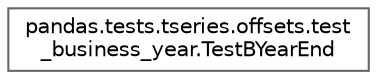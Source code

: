 digraph "Graphical Class Hierarchy"
{
 // LATEX_PDF_SIZE
  bgcolor="transparent";
  edge [fontname=Helvetica,fontsize=10,labelfontname=Helvetica,labelfontsize=10];
  node [fontname=Helvetica,fontsize=10,shape=box,height=0.2,width=0.4];
  rankdir="LR";
  Node0 [id="Node000000",label="pandas.tests.tseries.offsets.test\l_business_year.TestBYearEnd",height=0.2,width=0.4,color="grey40", fillcolor="white", style="filled",URL="$d5/d04/classpandas_1_1tests_1_1tseries_1_1offsets_1_1test__business__year_1_1TestBYearEnd.html",tooltip=" "];
}
